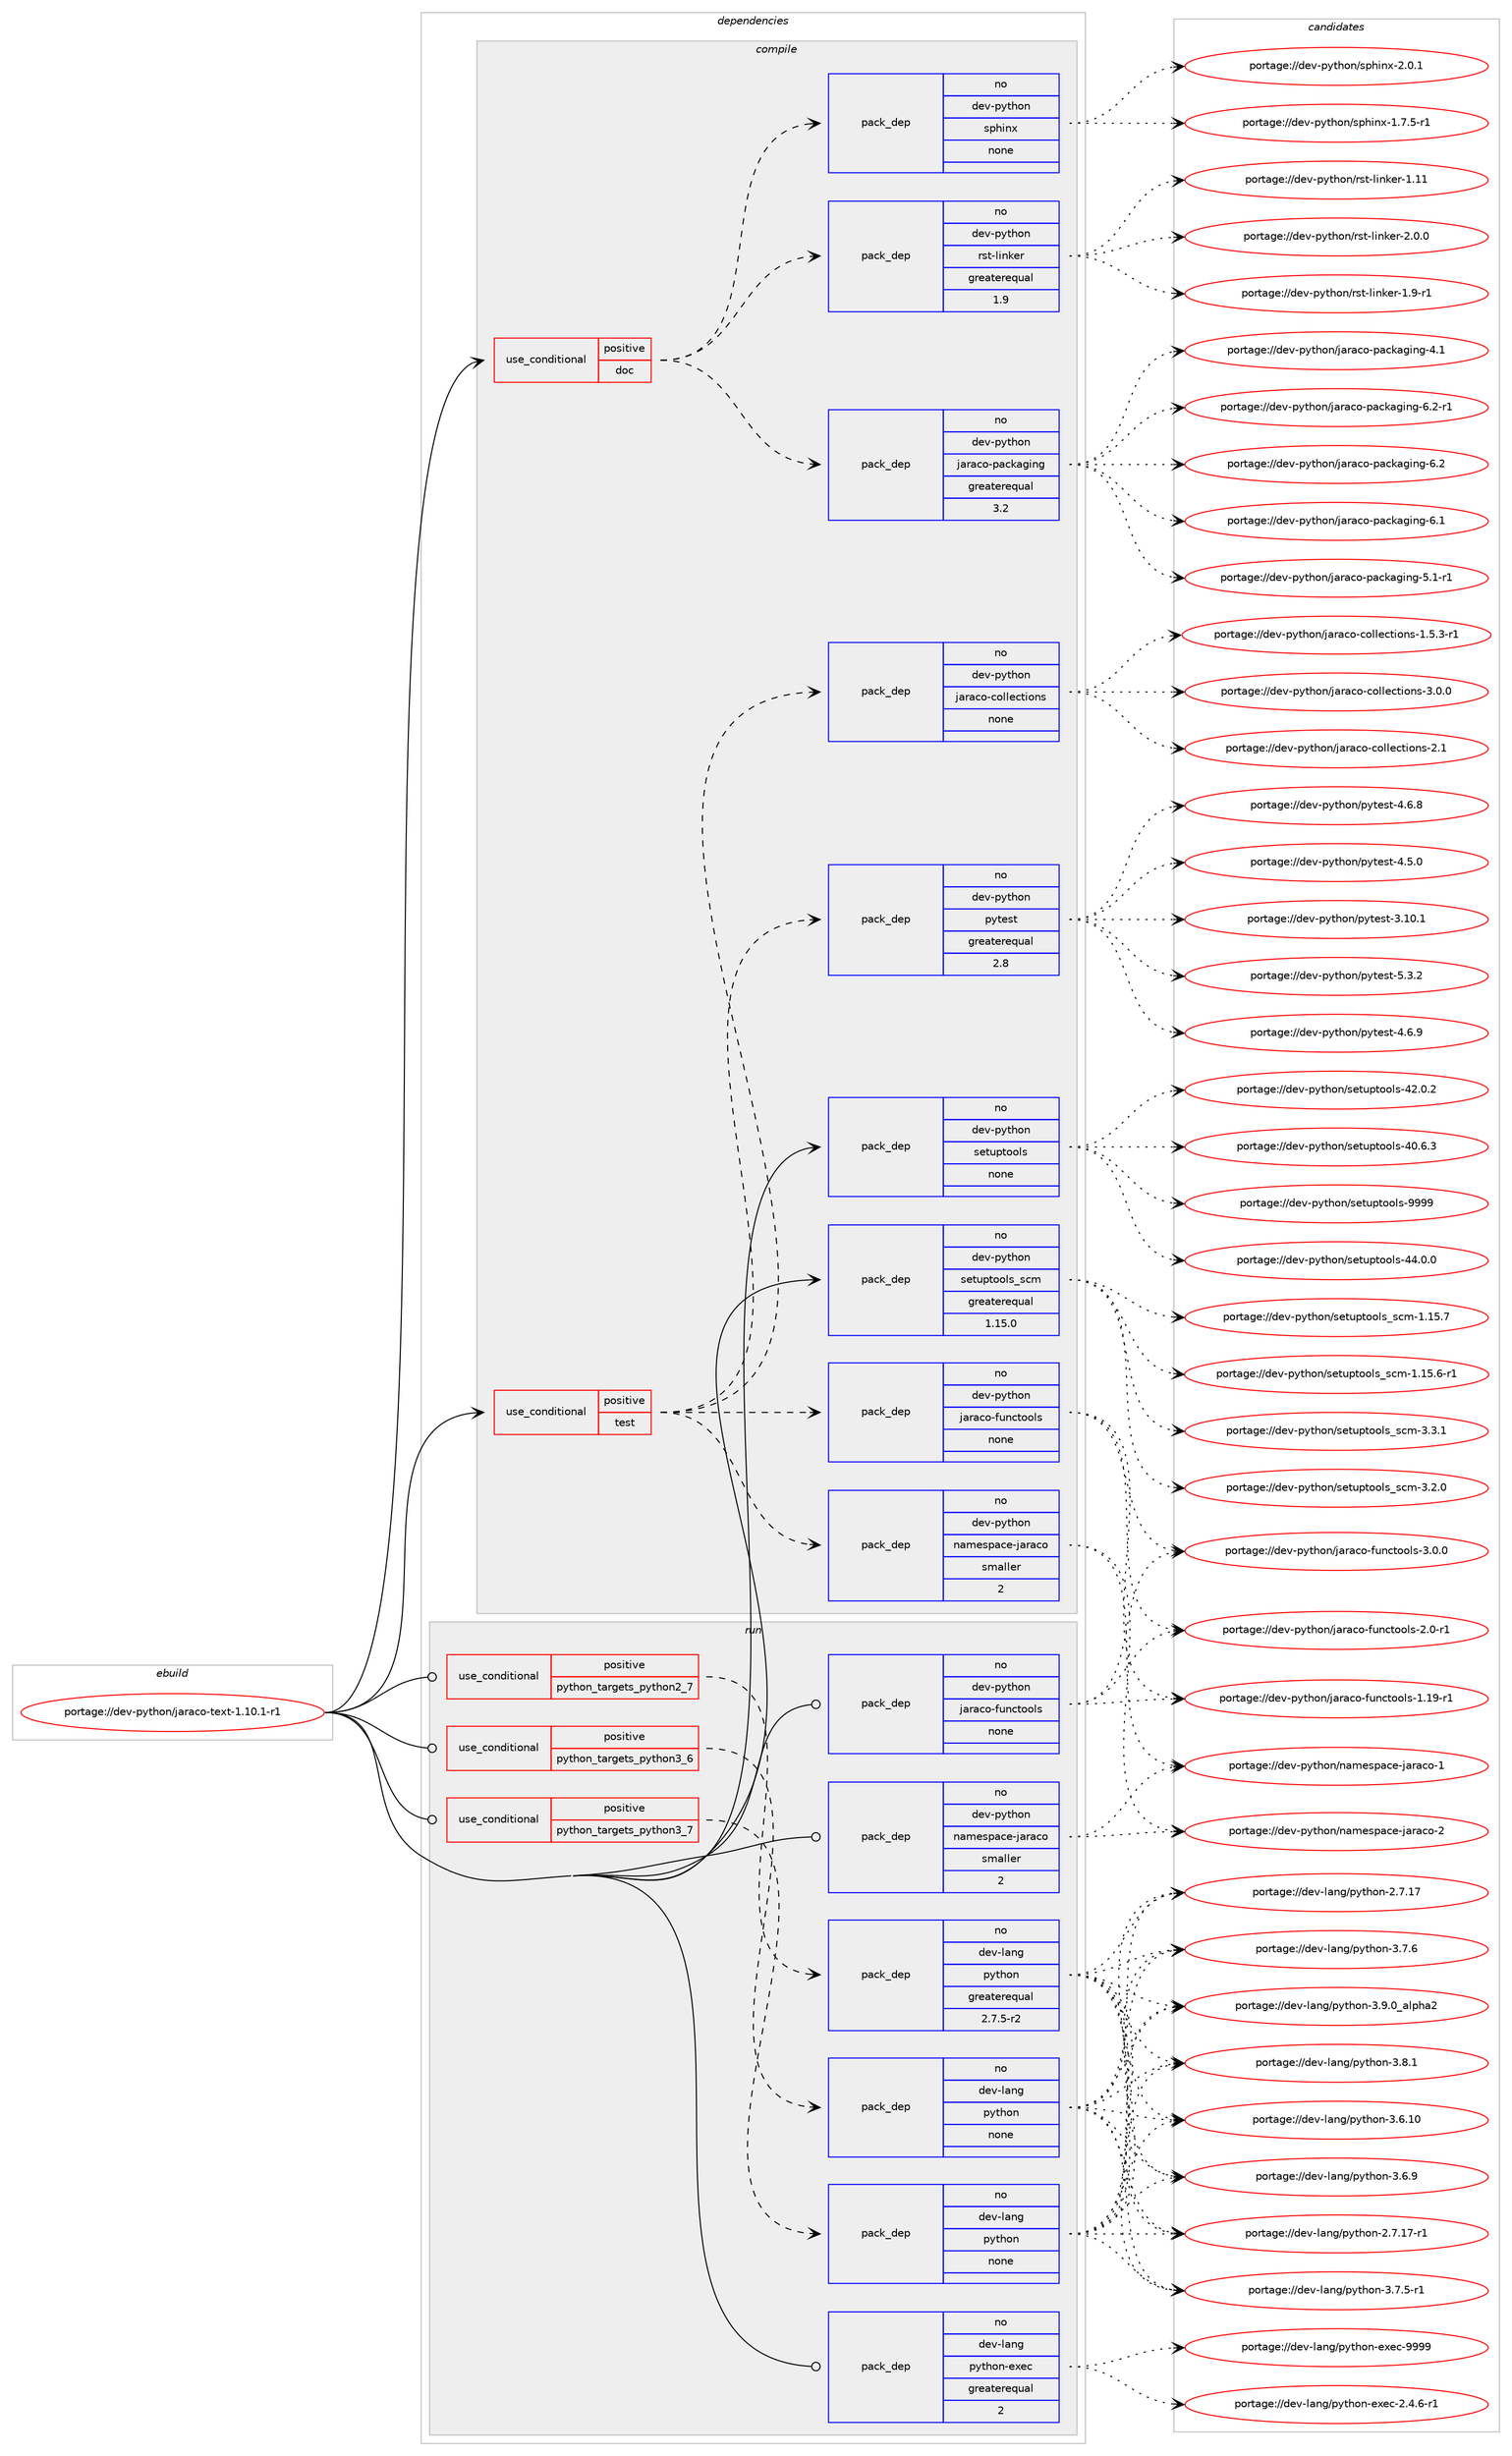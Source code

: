 digraph prolog {

# *************
# Graph options
# *************

newrank=true;
concentrate=true;
compound=true;
graph [rankdir=LR,fontname=Helvetica,fontsize=10,ranksep=1.5];#, ranksep=2.5, nodesep=0.2];
edge  [arrowhead=vee];
node  [fontname=Helvetica,fontsize=10];

# **********
# The ebuild
# **********

subgraph cluster_leftcol {
color=gray;
label=<<i>ebuild</i>>;
id [label="portage://dev-python/jaraco-text-1.10.1-r1", color=red, width=4, href="../dev-python/jaraco-text-1.10.1-r1.svg"];
}

# ****************
# The dependencies
# ****************

subgraph cluster_midcol {
color=gray;
label=<<i>dependencies</i>>;
subgraph cluster_compile {
fillcolor="#eeeeee";
style=filled;
label=<<i>compile</i>>;
subgraph cond114128 {
dependency454403 [label=<<TABLE BORDER="0" CELLBORDER="1" CELLSPACING="0" CELLPADDING="4"><TR><TD ROWSPAN="3" CELLPADDING="10">use_conditional</TD></TR><TR><TD>positive</TD></TR><TR><TD>doc</TD></TR></TABLE>>, shape=none, color=red];
subgraph pack335292 {
dependency454404 [label=<<TABLE BORDER="0" CELLBORDER="1" CELLSPACING="0" CELLPADDING="4" WIDTH="220"><TR><TD ROWSPAN="6" CELLPADDING="30">pack_dep</TD></TR><TR><TD WIDTH="110">no</TD></TR><TR><TD>dev-python</TD></TR><TR><TD>jaraco-packaging</TD></TR><TR><TD>greaterequal</TD></TR><TR><TD>3.2</TD></TR></TABLE>>, shape=none, color=blue];
}
dependency454403:e -> dependency454404:w [weight=20,style="dashed",arrowhead="vee"];
subgraph pack335293 {
dependency454405 [label=<<TABLE BORDER="0" CELLBORDER="1" CELLSPACING="0" CELLPADDING="4" WIDTH="220"><TR><TD ROWSPAN="6" CELLPADDING="30">pack_dep</TD></TR><TR><TD WIDTH="110">no</TD></TR><TR><TD>dev-python</TD></TR><TR><TD>rst-linker</TD></TR><TR><TD>greaterequal</TD></TR><TR><TD>1.9</TD></TR></TABLE>>, shape=none, color=blue];
}
dependency454403:e -> dependency454405:w [weight=20,style="dashed",arrowhead="vee"];
subgraph pack335294 {
dependency454406 [label=<<TABLE BORDER="0" CELLBORDER="1" CELLSPACING="0" CELLPADDING="4" WIDTH="220"><TR><TD ROWSPAN="6" CELLPADDING="30">pack_dep</TD></TR><TR><TD WIDTH="110">no</TD></TR><TR><TD>dev-python</TD></TR><TR><TD>sphinx</TD></TR><TR><TD>none</TD></TR><TR><TD></TD></TR></TABLE>>, shape=none, color=blue];
}
dependency454403:e -> dependency454406:w [weight=20,style="dashed",arrowhead="vee"];
}
id:e -> dependency454403:w [weight=20,style="solid",arrowhead="vee"];
subgraph cond114129 {
dependency454407 [label=<<TABLE BORDER="0" CELLBORDER="1" CELLSPACING="0" CELLPADDING="4"><TR><TD ROWSPAN="3" CELLPADDING="10">use_conditional</TD></TR><TR><TD>positive</TD></TR><TR><TD>test</TD></TR></TABLE>>, shape=none, color=red];
subgraph pack335295 {
dependency454408 [label=<<TABLE BORDER="0" CELLBORDER="1" CELLSPACING="0" CELLPADDING="4" WIDTH="220"><TR><TD ROWSPAN="6" CELLPADDING="30">pack_dep</TD></TR><TR><TD WIDTH="110">no</TD></TR><TR><TD>dev-python</TD></TR><TR><TD>jaraco-collections</TD></TR><TR><TD>none</TD></TR><TR><TD></TD></TR></TABLE>>, shape=none, color=blue];
}
dependency454407:e -> dependency454408:w [weight=20,style="dashed",arrowhead="vee"];
subgraph pack335296 {
dependency454409 [label=<<TABLE BORDER="0" CELLBORDER="1" CELLSPACING="0" CELLPADDING="4" WIDTH="220"><TR><TD ROWSPAN="6" CELLPADDING="30">pack_dep</TD></TR><TR><TD WIDTH="110">no</TD></TR><TR><TD>dev-python</TD></TR><TR><TD>jaraco-functools</TD></TR><TR><TD>none</TD></TR><TR><TD></TD></TR></TABLE>>, shape=none, color=blue];
}
dependency454407:e -> dependency454409:w [weight=20,style="dashed",arrowhead="vee"];
subgraph pack335297 {
dependency454410 [label=<<TABLE BORDER="0" CELLBORDER="1" CELLSPACING="0" CELLPADDING="4" WIDTH="220"><TR><TD ROWSPAN="6" CELLPADDING="30">pack_dep</TD></TR><TR><TD WIDTH="110">no</TD></TR><TR><TD>dev-python</TD></TR><TR><TD>namespace-jaraco</TD></TR><TR><TD>smaller</TD></TR><TR><TD>2</TD></TR></TABLE>>, shape=none, color=blue];
}
dependency454407:e -> dependency454410:w [weight=20,style="dashed",arrowhead="vee"];
subgraph pack335298 {
dependency454411 [label=<<TABLE BORDER="0" CELLBORDER="1" CELLSPACING="0" CELLPADDING="4" WIDTH="220"><TR><TD ROWSPAN="6" CELLPADDING="30">pack_dep</TD></TR><TR><TD WIDTH="110">no</TD></TR><TR><TD>dev-python</TD></TR><TR><TD>pytest</TD></TR><TR><TD>greaterequal</TD></TR><TR><TD>2.8</TD></TR></TABLE>>, shape=none, color=blue];
}
dependency454407:e -> dependency454411:w [weight=20,style="dashed",arrowhead="vee"];
}
id:e -> dependency454407:w [weight=20,style="solid",arrowhead="vee"];
subgraph pack335299 {
dependency454412 [label=<<TABLE BORDER="0" CELLBORDER="1" CELLSPACING="0" CELLPADDING="4" WIDTH="220"><TR><TD ROWSPAN="6" CELLPADDING="30">pack_dep</TD></TR><TR><TD WIDTH="110">no</TD></TR><TR><TD>dev-python</TD></TR><TR><TD>setuptools</TD></TR><TR><TD>none</TD></TR><TR><TD></TD></TR></TABLE>>, shape=none, color=blue];
}
id:e -> dependency454412:w [weight=20,style="solid",arrowhead="vee"];
subgraph pack335300 {
dependency454413 [label=<<TABLE BORDER="0" CELLBORDER="1" CELLSPACING="0" CELLPADDING="4" WIDTH="220"><TR><TD ROWSPAN="6" CELLPADDING="30">pack_dep</TD></TR><TR><TD WIDTH="110">no</TD></TR><TR><TD>dev-python</TD></TR><TR><TD>setuptools_scm</TD></TR><TR><TD>greaterequal</TD></TR><TR><TD>1.15.0</TD></TR></TABLE>>, shape=none, color=blue];
}
id:e -> dependency454413:w [weight=20,style="solid",arrowhead="vee"];
}
subgraph cluster_compileandrun {
fillcolor="#eeeeee";
style=filled;
label=<<i>compile and run</i>>;
}
subgraph cluster_run {
fillcolor="#eeeeee";
style=filled;
label=<<i>run</i>>;
subgraph cond114130 {
dependency454414 [label=<<TABLE BORDER="0" CELLBORDER="1" CELLSPACING="0" CELLPADDING="4"><TR><TD ROWSPAN="3" CELLPADDING="10">use_conditional</TD></TR><TR><TD>positive</TD></TR><TR><TD>python_targets_python2_7</TD></TR></TABLE>>, shape=none, color=red];
subgraph pack335301 {
dependency454415 [label=<<TABLE BORDER="0" CELLBORDER="1" CELLSPACING="0" CELLPADDING="4" WIDTH="220"><TR><TD ROWSPAN="6" CELLPADDING="30">pack_dep</TD></TR><TR><TD WIDTH="110">no</TD></TR><TR><TD>dev-lang</TD></TR><TR><TD>python</TD></TR><TR><TD>greaterequal</TD></TR><TR><TD>2.7.5-r2</TD></TR></TABLE>>, shape=none, color=blue];
}
dependency454414:e -> dependency454415:w [weight=20,style="dashed",arrowhead="vee"];
}
id:e -> dependency454414:w [weight=20,style="solid",arrowhead="odot"];
subgraph cond114131 {
dependency454416 [label=<<TABLE BORDER="0" CELLBORDER="1" CELLSPACING="0" CELLPADDING="4"><TR><TD ROWSPAN="3" CELLPADDING="10">use_conditional</TD></TR><TR><TD>positive</TD></TR><TR><TD>python_targets_python3_6</TD></TR></TABLE>>, shape=none, color=red];
subgraph pack335302 {
dependency454417 [label=<<TABLE BORDER="0" CELLBORDER="1" CELLSPACING="0" CELLPADDING="4" WIDTH="220"><TR><TD ROWSPAN="6" CELLPADDING="30">pack_dep</TD></TR><TR><TD WIDTH="110">no</TD></TR><TR><TD>dev-lang</TD></TR><TR><TD>python</TD></TR><TR><TD>none</TD></TR><TR><TD></TD></TR></TABLE>>, shape=none, color=blue];
}
dependency454416:e -> dependency454417:w [weight=20,style="dashed",arrowhead="vee"];
}
id:e -> dependency454416:w [weight=20,style="solid",arrowhead="odot"];
subgraph cond114132 {
dependency454418 [label=<<TABLE BORDER="0" CELLBORDER="1" CELLSPACING="0" CELLPADDING="4"><TR><TD ROWSPAN="3" CELLPADDING="10">use_conditional</TD></TR><TR><TD>positive</TD></TR><TR><TD>python_targets_python3_7</TD></TR></TABLE>>, shape=none, color=red];
subgraph pack335303 {
dependency454419 [label=<<TABLE BORDER="0" CELLBORDER="1" CELLSPACING="0" CELLPADDING="4" WIDTH="220"><TR><TD ROWSPAN="6" CELLPADDING="30">pack_dep</TD></TR><TR><TD WIDTH="110">no</TD></TR><TR><TD>dev-lang</TD></TR><TR><TD>python</TD></TR><TR><TD>none</TD></TR><TR><TD></TD></TR></TABLE>>, shape=none, color=blue];
}
dependency454418:e -> dependency454419:w [weight=20,style="dashed",arrowhead="vee"];
}
id:e -> dependency454418:w [weight=20,style="solid",arrowhead="odot"];
subgraph pack335304 {
dependency454420 [label=<<TABLE BORDER="0" CELLBORDER="1" CELLSPACING="0" CELLPADDING="4" WIDTH="220"><TR><TD ROWSPAN="6" CELLPADDING="30">pack_dep</TD></TR><TR><TD WIDTH="110">no</TD></TR><TR><TD>dev-lang</TD></TR><TR><TD>python-exec</TD></TR><TR><TD>greaterequal</TD></TR><TR><TD>2</TD></TR></TABLE>>, shape=none, color=blue];
}
id:e -> dependency454420:w [weight=20,style="solid",arrowhead="odot"];
subgraph pack335305 {
dependency454421 [label=<<TABLE BORDER="0" CELLBORDER="1" CELLSPACING="0" CELLPADDING="4" WIDTH="220"><TR><TD ROWSPAN="6" CELLPADDING="30">pack_dep</TD></TR><TR><TD WIDTH="110">no</TD></TR><TR><TD>dev-python</TD></TR><TR><TD>jaraco-functools</TD></TR><TR><TD>none</TD></TR><TR><TD></TD></TR></TABLE>>, shape=none, color=blue];
}
id:e -> dependency454421:w [weight=20,style="solid",arrowhead="odot"];
subgraph pack335306 {
dependency454422 [label=<<TABLE BORDER="0" CELLBORDER="1" CELLSPACING="0" CELLPADDING="4" WIDTH="220"><TR><TD ROWSPAN="6" CELLPADDING="30">pack_dep</TD></TR><TR><TD WIDTH="110">no</TD></TR><TR><TD>dev-python</TD></TR><TR><TD>namespace-jaraco</TD></TR><TR><TD>smaller</TD></TR><TR><TD>2</TD></TR></TABLE>>, shape=none, color=blue];
}
id:e -> dependency454422:w [weight=20,style="solid",arrowhead="odot"];
}
}

# **************
# The candidates
# **************

subgraph cluster_choices {
rank=same;
color=gray;
label=<<i>candidates</i>>;

subgraph choice335292 {
color=black;
nodesep=1;
choice100101118451121211161041111104710697114979911145112979910797103105110103455446504511449 [label="portage://dev-python/jaraco-packaging-6.2-r1", color=red, width=4,href="../dev-python/jaraco-packaging-6.2-r1.svg"];
choice10010111845112121116104111110471069711497991114511297991079710310511010345544650 [label="portage://dev-python/jaraco-packaging-6.2", color=red, width=4,href="../dev-python/jaraco-packaging-6.2.svg"];
choice10010111845112121116104111110471069711497991114511297991079710310511010345544649 [label="portage://dev-python/jaraco-packaging-6.1", color=red, width=4,href="../dev-python/jaraco-packaging-6.1.svg"];
choice100101118451121211161041111104710697114979911145112979910797103105110103455346494511449 [label="portage://dev-python/jaraco-packaging-5.1-r1", color=red, width=4,href="../dev-python/jaraco-packaging-5.1-r1.svg"];
choice10010111845112121116104111110471069711497991114511297991079710310511010345524649 [label="portage://dev-python/jaraco-packaging-4.1", color=red, width=4,href="../dev-python/jaraco-packaging-4.1.svg"];
dependency454404:e -> choice100101118451121211161041111104710697114979911145112979910797103105110103455446504511449:w [style=dotted,weight="100"];
dependency454404:e -> choice10010111845112121116104111110471069711497991114511297991079710310511010345544650:w [style=dotted,weight="100"];
dependency454404:e -> choice10010111845112121116104111110471069711497991114511297991079710310511010345544649:w [style=dotted,weight="100"];
dependency454404:e -> choice100101118451121211161041111104710697114979911145112979910797103105110103455346494511449:w [style=dotted,weight="100"];
dependency454404:e -> choice10010111845112121116104111110471069711497991114511297991079710310511010345524649:w [style=dotted,weight="100"];
}
subgraph choice335293 {
color=black;
nodesep=1;
choice100101118451121211161041111104711411511645108105110107101114455046484648 [label="portage://dev-python/rst-linker-2.0.0", color=red, width=4,href="../dev-python/rst-linker-2.0.0.svg"];
choice100101118451121211161041111104711411511645108105110107101114454946574511449 [label="portage://dev-python/rst-linker-1.9-r1", color=red, width=4,href="../dev-python/rst-linker-1.9-r1.svg"];
choice1001011184511212111610411111047114115116451081051101071011144549464949 [label="portage://dev-python/rst-linker-1.11", color=red, width=4,href="../dev-python/rst-linker-1.11.svg"];
dependency454405:e -> choice100101118451121211161041111104711411511645108105110107101114455046484648:w [style=dotted,weight="100"];
dependency454405:e -> choice100101118451121211161041111104711411511645108105110107101114454946574511449:w [style=dotted,weight="100"];
dependency454405:e -> choice1001011184511212111610411111047114115116451081051101071011144549464949:w [style=dotted,weight="100"];
}
subgraph choice335294 {
color=black;
nodesep=1;
choice1001011184511212111610411111047115112104105110120455046484649 [label="portage://dev-python/sphinx-2.0.1", color=red, width=4,href="../dev-python/sphinx-2.0.1.svg"];
choice10010111845112121116104111110471151121041051101204549465546534511449 [label="portage://dev-python/sphinx-1.7.5-r1", color=red, width=4,href="../dev-python/sphinx-1.7.5-r1.svg"];
dependency454406:e -> choice1001011184511212111610411111047115112104105110120455046484649:w [style=dotted,weight="100"];
dependency454406:e -> choice10010111845112121116104111110471151121041051101204549465546534511449:w [style=dotted,weight="100"];
}
subgraph choice335295 {
color=black;
nodesep=1;
choice1001011184511212111610411111047106971149799111459911110810810199116105111110115455146484648 [label="portage://dev-python/jaraco-collections-3.0.0", color=red, width=4,href="../dev-python/jaraco-collections-3.0.0.svg"];
choice100101118451121211161041111104710697114979911145991111081081019911610511111011545504649 [label="portage://dev-python/jaraco-collections-2.1", color=red, width=4,href="../dev-python/jaraco-collections-2.1.svg"];
choice10010111845112121116104111110471069711497991114599111108108101991161051111101154549465346514511449 [label="portage://dev-python/jaraco-collections-1.5.3-r1", color=red, width=4,href="../dev-python/jaraco-collections-1.5.3-r1.svg"];
dependency454408:e -> choice1001011184511212111610411111047106971149799111459911110810810199116105111110115455146484648:w [style=dotted,weight="100"];
dependency454408:e -> choice100101118451121211161041111104710697114979911145991111081081019911610511111011545504649:w [style=dotted,weight="100"];
dependency454408:e -> choice10010111845112121116104111110471069711497991114599111108108101991161051111101154549465346514511449:w [style=dotted,weight="100"];
}
subgraph choice335296 {
color=black;
nodesep=1;
choice10010111845112121116104111110471069711497991114510211711099116111111108115455146484648 [label="portage://dev-python/jaraco-functools-3.0.0", color=red, width=4,href="../dev-python/jaraco-functools-3.0.0.svg"];
choice10010111845112121116104111110471069711497991114510211711099116111111108115455046484511449 [label="portage://dev-python/jaraco-functools-2.0-r1", color=red, width=4,href="../dev-python/jaraco-functools-2.0-r1.svg"];
choice1001011184511212111610411111047106971149799111451021171109911611111110811545494649574511449 [label="portage://dev-python/jaraco-functools-1.19-r1", color=red, width=4,href="../dev-python/jaraco-functools-1.19-r1.svg"];
dependency454409:e -> choice10010111845112121116104111110471069711497991114510211711099116111111108115455146484648:w [style=dotted,weight="100"];
dependency454409:e -> choice10010111845112121116104111110471069711497991114510211711099116111111108115455046484511449:w [style=dotted,weight="100"];
dependency454409:e -> choice1001011184511212111610411111047106971149799111451021171109911611111110811545494649574511449:w [style=dotted,weight="100"];
}
subgraph choice335297 {
color=black;
nodesep=1;
choice1001011184511212111610411111047110971091011151129799101451069711497991114550 [label="portage://dev-python/namespace-jaraco-2", color=red, width=4,href="../dev-python/namespace-jaraco-2.svg"];
choice1001011184511212111610411111047110971091011151129799101451069711497991114549 [label="portage://dev-python/namespace-jaraco-1", color=red, width=4,href="../dev-python/namespace-jaraco-1.svg"];
dependency454410:e -> choice1001011184511212111610411111047110971091011151129799101451069711497991114550:w [style=dotted,weight="100"];
dependency454410:e -> choice1001011184511212111610411111047110971091011151129799101451069711497991114549:w [style=dotted,weight="100"];
}
subgraph choice335298 {
color=black;
nodesep=1;
choice1001011184511212111610411111047112121116101115116455346514650 [label="portage://dev-python/pytest-5.3.2", color=red, width=4,href="../dev-python/pytest-5.3.2.svg"];
choice1001011184511212111610411111047112121116101115116455246544657 [label="portage://dev-python/pytest-4.6.9", color=red, width=4,href="../dev-python/pytest-4.6.9.svg"];
choice1001011184511212111610411111047112121116101115116455246544656 [label="portage://dev-python/pytest-4.6.8", color=red, width=4,href="../dev-python/pytest-4.6.8.svg"];
choice1001011184511212111610411111047112121116101115116455246534648 [label="portage://dev-python/pytest-4.5.0", color=red, width=4,href="../dev-python/pytest-4.5.0.svg"];
choice100101118451121211161041111104711212111610111511645514649484649 [label="portage://dev-python/pytest-3.10.1", color=red, width=4,href="../dev-python/pytest-3.10.1.svg"];
dependency454411:e -> choice1001011184511212111610411111047112121116101115116455346514650:w [style=dotted,weight="100"];
dependency454411:e -> choice1001011184511212111610411111047112121116101115116455246544657:w [style=dotted,weight="100"];
dependency454411:e -> choice1001011184511212111610411111047112121116101115116455246544656:w [style=dotted,weight="100"];
dependency454411:e -> choice1001011184511212111610411111047112121116101115116455246534648:w [style=dotted,weight="100"];
dependency454411:e -> choice100101118451121211161041111104711212111610111511645514649484649:w [style=dotted,weight="100"];
}
subgraph choice335299 {
color=black;
nodesep=1;
choice10010111845112121116104111110471151011161171121161111111081154557575757 [label="portage://dev-python/setuptools-9999", color=red, width=4,href="../dev-python/setuptools-9999.svg"];
choice100101118451121211161041111104711510111611711211611111110811545525246484648 [label="portage://dev-python/setuptools-44.0.0", color=red, width=4,href="../dev-python/setuptools-44.0.0.svg"];
choice100101118451121211161041111104711510111611711211611111110811545525046484650 [label="portage://dev-python/setuptools-42.0.2", color=red, width=4,href="../dev-python/setuptools-42.0.2.svg"];
choice100101118451121211161041111104711510111611711211611111110811545524846544651 [label="portage://dev-python/setuptools-40.6.3", color=red, width=4,href="../dev-python/setuptools-40.6.3.svg"];
dependency454412:e -> choice10010111845112121116104111110471151011161171121161111111081154557575757:w [style=dotted,weight="100"];
dependency454412:e -> choice100101118451121211161041111104711510111611711211611111110811545525246484648:w [style=dotted,weight="100"];
dependency454412:e -> choice100101118451121211161041111104711510111611711211611111110811545525046484650:w [style=dotted,weight="100"];
dependency454412:e -> choice100101118451121211161041111104711510111611711211611111110811545524846544651:w [style=dotted,weight="100"];
}
subgraph choice335300 {
color=black;
nodesep=1;
choice10010111845112121116104111110471151011161171121161111111081159511599109455146514649 [label="portage://dev-python/setuptools_scm-3.3.1", color=red, width=4,href="../dev-python/setuptools_scm-3.3.1.svg"];
choice10010111845112121116104111110471151011161171121161111111081159511599109455146504648 [label="portage://dev-python/setuptools_scm-3.2.0", color=red, width=4,href="../dev-python/setuptools_scm-3.2.0.svg"];
choice1001011184511212111610411111047115101116117112116111111108115951159910945494649534655 [label="portage://dev-python/setuptools_scm-1.15.7", color=red, width=4,href="../dev-python/setuptools_scm-1.15.7.svg"];
choice10010111845112121116104111110471151011161171121161111111081159511599109454946495346544511449 [label="portage://dev-python/setuptools_scm-1.15.6-r1", color=red, width=4,href="../dev-python/setuptools_scm-1.15.6-r1.svg"];
dependency454413:e -> choice10010111845112121116104111110471151011161171121161111111081159511599109455146514649:w [style=dotted,weight="100"];
dependency454413:e -> choice10010111845112121116104111110471151011161171121161111111081159511599109455146504648:w [style=dotted,weight="100"];
dependency454413:e -> choice1001011184511212111610411111047115101116117112116111111108115951159910945494649534655:w [style=dotted,weight="100"];
dependency454413:e -> choice10010111845112121116104111110471151011161171121161111111081159511599109454946495346544511449:w [style=dotted,weight="100"];
}
subgraph choice335301 {
color=black;
nodesep=1;
choice10010111845108971101034711212111610411111045514657464895971081121049750 [label="portage://dev-lang/python-3.9.0_alpha2", color=red, width=4,href="../dev-lang/python-3.9.0_alpha2.svg"];
choice100101118451089711010347112121116104111110455146564649 [label="portage://dev-lang/python-3.8.1", color=red, width=4,href="../dev-lang/python-3.8.1.svg"];
choice100101118451089711010347112121116104111110455146554654 [label="portage://dev-lang/python-3.7.6", color=red, width=4,href="../dev-lang/python-3.7.6.svg"];
choice1001011184510897110103471121211161041111104551465546534511449 [label="portage://dev-lang/python-3.7.5-r1", color=red, width=4,href="../dev-lang/python-3.7.5-r1.svg"];
choice100101118451089711010347112121116104111110455146544657 [label="portage://dev-lang/python-3.6.9", color=red, width=4,href="../dev-lang/python-3.6.9.svg"];
choice10010111845108971101034711212111610411111045514654464948 [label="portage://dev-lang/python-3.6.10", color=red, width=4,href="../dev-lang/python-3.6.10.svg"];
choice100101118451089711010347112121116104111110455046554649554511449 [label="portage://dev-lang/python-2.7.17-r1", color=red, width=4,href="../dev-lang/python-2.7.17-r1.svg"];
choice10010111845108971101034711212111610411111045504655464955 [label="portage://dev-lang/python-2.7.17", color=red, width=4,href="../dev-lang/python-2.7.17.svg"];
dependency454415:e -> choice10010111845108971101034711212111610411111045514657464895971081121049750:w [style=dotted,weight="100"];
dependency454415:e -> choice100101118451089711010347112121116104111110455146564649:w [style=dotted,weight="100"];
dependency454415:e -> choice100101118451089711010347112121116104111110455146554654:w [style=dotted,weight="100"];
dependency454415:e -> choice1001011184510897110103471121211161041111104551465546534511449:w [style=dotted,weight="100"];
dependency454415:e -> choice100101118451089711010347112121116104111110455146544657:w [style=dotted,weight="100"];
dependency454415:e -> choice10010111845108971101034711212111610411111045514654464948:w [style=dotted,weight="100"];
dependency454415:e -> choice100101118451089711010347112121116104111110455046554649554511449:w [style=dotted,weight="100"];
dependency454415:e -> choice10010111845108971101034711212111610411111045504655464955:w [style=dotted,weight="100"];
}
subgraph choice335302 {
color=black;
nodesep=1;
choice10010111845108971101034711212111610411111045514657464895971081121049750 [label="portage://dev-lang/python-3.9.0_alpha2", color=red, width=4,href="../dev-lang/python-3.9.0_alpha2.svg"];
choice100101118451089711010347112121116104111110455146564649 [label="portage://dev-lang/python-3.8.1", color=red, width=4,href="../dev-lang/python-3.8.1.svg"];
choice100101118451089711010347112121116104111110455146554654 [label="portage://dev-lang/python-3.7.6", color=red, width=4,href="../dev-lang/python-3.7.6.svg"];
choice1001011184510897110103471121211161041111104551465546534511449 [label="portage://dev-lang/python-3.7.5-r1", color=red, width=4,href="../dev-lang/python-3.7.5-r1.svg"];
choice100101118451089711010347112121116104111110455146544657 [label="portage://dev-lang/python-3.6.9", color=red, width=4,href="../dev-lang/python-3.6.9.svg"];
choice10010111845108971101034711212111610411111045514654464948 [label="portage://dev-lang/python-3.6.10", color=red, width=4,href="../dev-lang/python-3.6.10.svg"];
choice100101118451089711010347112121116104111110455046554649554511449 [label="portage://dev-lang/python-2.7.17-r1", color=red, width=4,href="../dev-lang/python-2.7.17-r1.svg"];
choice10010111845108971101034711212111610411111045504655464955 [label="portage://dev-lang/python-2.7.17", color=red, width=4,href="../dev-lang/python-2.7.17.svg"];
dependency454417:e -> choice10010111845108971101034711212111610411111045514657464895971081121049750:w [style=dotted,weight="100"];
dependency454417:e -> choice100101118451089711010347112121116104111110455146564649:w [style=dotted,weight="100"];
dependency454417:e -> choice100101118451089711010347112121116104111110455146554654:w [style=dotted,weight="100"];
dependency454417:e -> choice1001011184510897110103471121211161041111104551465546534511449:w [style=dotted,weight="100"];
dependency454417:e -> choice100101118451089711010347112121116104111110455146544657:w [style=dotted,weight="100"];
dependency454417:e -> choice10010111845108971101034711212111610411111045514654464948:w [style=dotted,weight="100"];
dependency454417:e -> choice100101118451089711010347112121116104111110455046554649554511449:w [style=dotted,weight="100"];
dependency454417:e -> choice10010111845108971101034711212111610411111045504655464955:w [style=dotted,weight="100"];
}
subgraph choice335303 {
color=black;
nodesep=1;
choice10010111845108971101034711212111610411111045514657464895971081121049750 [label="portage://dev-lang/python-3.9.0_alpha2", color=red, width=4,href="../dev-lang/python-3.9.0_alpha2.svg"];
choice100101118451089711010347112121116104111110455146564649 [label="portage://dev-lang/python-3.8.1", color=red, width=4,href="../dev-lang/python-3.8.1.svg"];
choice100101118451089711010347112121116104111110455146554654 [label="portage://dev-lang/python-3.7.6", color=red, width=4,href="../dev-lang/python-3.7.6.svg"];
choice1001011184510897110103471121211161041111104551465546534511449 [label="portage://dev-lang/python-3.7.5-r1", color=red, width=4,href="../dev-lang/python-3.7.5-r1.svg"];
choice100101118451089711010347112121116104111110455146544657 [label="portage://dev-lang/python-3.6.9", color=red, width=4,href="../dev-lang/python-3.6.9.svg"];
choice10010111845108971101034711212111610411111045514654464948 [label="portage://dev-lang/python-3.6.10", color=red, width=4,href="../dev-lang/python-3.6.10.svg"];
choice100101118451089711010347112121116104111110455046554649554511449 [label="portage://dev-lang/python-2.7.17-r1", color=red, width=4,href="../dev-lang/python-2.7.17-r1.svg"];
choice10010111845108971101034711212111610411111045504655464955 [label="portage://dev-lang/python-2.7.17", color=red, width=4,href="../dev-lang/python-2.7.17.svg"];
dependency454419:e -> choice10010111845108971101034711212111610411111045514657464895971081121049750:w [style=dotted,weight="100"];
dependency454419:e -> choice100101118451089711010347112121116104111110455146564649:w [style=dotted,weight="100"];
dependency454419:e -> choice100101118451089711010347112121116104111110455146554654:w [style=dotted,weight="100"];
dependency454419:e -> choice1001011184510897110103471121211161041111104551465546534511449:w [style=dotted,weight="100"];
dependency454419:e -> choice100101118451089711010347112121116104111110455146544657:w [style=dotted,weight="100"];
dependency454419:e -> choice10010111845108971101034711212111610411111045514654464948:w [style=dotted,weight="100"];
dependency454419:e -> choice100101118451089711010347112121116104111110455046554649554511449:w [style=dotted,weight="100"];
dependency454419:e -> choice10010111845108971101034711212111610411111045504655464955:w [style=dotted,weight="100"];
}
subgraph choice335304 {
color=black;
nodesep=1;
choice10010111845108971101034711212111610411111045101120101994557575757 [label="portage://dev-lang/python-exec-9999", color=red, width=4,href="../dev-lang/python-exec-9999.svg"];
choice10010111845108971101034711212111610411111045101120101994550465246544511449 [label="portage://dev-lang/python-exec-2.4.6-r1", color=red, width=4,href="../dev-lang/python-exec-2.4.6-r1.svg"];
dependency454420:e -> choice10010111845108971101034711212111610411111045101120101994557575757:w [style=dotted,weight="100"];
dependency454420:e -> choice10010111845108971101034711212111610411111045101120101994550465246544511449:w [style=dotted,weight="100"];
}
subgraph choice335305 {
color=black;
nodesep=1;
choice10010111845112121116104111110471069711497991114510211711099116111111108115455146484648 [label="portage://dev-python/jaraco-functools-3.0.0", color=red, width=4,href="../dev-python/jaraco-functools-3.0.0.svg"];
choice10010111845112121116104111110471069711497991114510211711099116111111108115455046484511449 [label="portage://dev-python/jaraco-functools-2.0-r1", color=red, width=4,href="../dev-python/jaraco-functools-2.0-r1.svg"];
choice1001011184511212111610411111047106971149799111451021171109911611111110811545494649574511449 [label="portage://dev-python/jaraco-functools-1.19-r1", color=red, width=4,href="../dev-python/jaraco-functools-1.19-r1.svg"];
dependency454421:e -> choice10010111845112121116104111110471069711497991114510211711099116111111108115455146484648:w [style=dotted,weight="100"];
dependency454421:e -> choice10010111845112121116104111110471069711497991114510211711099116111111108115455046484511449:w [style=dotted,weight="100"];
dependency454421:e -> choice1001011184511212111610411111047106971149799111451021171109911611111110811545494649574511449:w [style=dotted,weight="100"];
}
subgraph choice335306 {
color=black;
nodesep=1;
choice1001011184511212111610411111047110971091011151129799101451069711497991114550 [label="portage://dev-python/namespace-jaraco-2", color=red, width=4,href="../dev-python/namespace-jaraco-2.svg"];
choice1001011184511212111610411111047110971091011151129799101451069711497991114549 [label="portage://dev-python/namespace-jaraco-1", color=red, width=4,href="../dev-python/namespace-jaraco-1.svg"];
dependency454422:e -> choice1001011184511212111610411111047110971091011151129799101451069711497991114550:w [style=dotted,weight="100"];
dependency454422:e -> choice1001011184511212111610411111047110971091011151129799101451069711497991114549:w [style=dotted,weight="100"];
}
}

}

